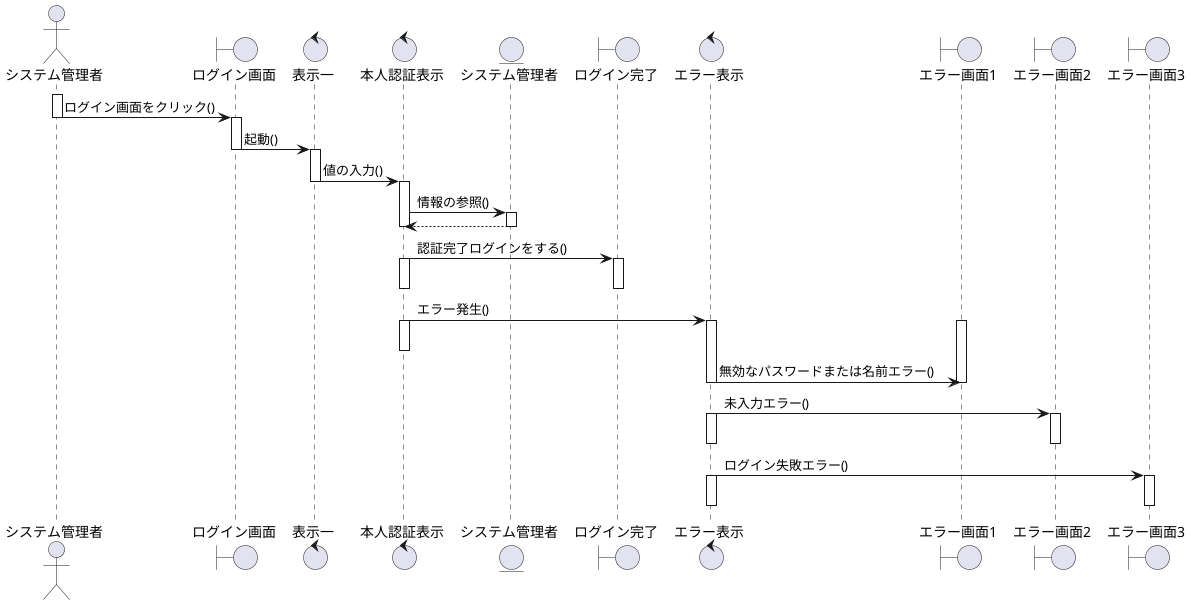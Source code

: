@startuml シーケンス図 ログイン
actor システム管理者
boundary "ログイン画面" as mein
control "表示一" as display1
control "本人認証表示" as certification
entity "システム管理者" as system
boundary "ログイン完了" as completion
control "エラー表示" as error
boundary "エラー画面1" as error1
boundary "エラー画面2" as error2
boundary "エラー画面3" as error3

activate システム管理者
システム管理者 -> mein :ログイン画面をクリック()
deactivate システム管理者
activate mein
mein -> display1 :起動()
deactivate mein
activate display1
display1 -> certification:値の入力()
deactivate display1
activate certification
certification -> system:情報の参照()
activate system
system --> certification
deactivate certification
deactivate system
certification -> completion:認証完了ログインをする()
activate certification
activate completion
deactivate certification
deactivate completion
certification -> error:エラー発生()
activate certification
deactivate certification
activate error
activate error1
error -> error1:無効なパスワードまたは名前エラー()
deactivate error
deactivate error1
error -> error2:未入力エラー()
activate error
activate error2
deactivate error
deactivate error2
error -> error3:ログイン失敗エラー()
activate error
activate error3
deactivate error
deactivate error3
@enduml
@startuml ログインシーケンス図
actor システム管理者
boundary "ログイン画面" as mein
control "表示" as display1
boundary "パス忘れ画面" as pasforget
control "認証表示" as certification
entity "システム管理者" as system
control "エラー表示" as error
boundary "エラー画面1" as error1
control "リンク先送信" as url
boundary "パスワード変更画面" as paschange
control "パスワード変更" as paschangeing
control "表示" as display2

activate システム管理者
システム管理者 -> mein:ログイン画面のクリック()
deactivate システム管理者
activate mein
mein -> display1:起動()
deactivate mein
activate display1
display1 -> pasforget:パスワード変更をクリック()
deactivate display1
activate pasforget
pasforget -> certification:メアドの入力()
deactivate pasforget
activate certification
certification -> system:メアドの比較()
activate system
system --> certification
deactivate certification
deactivate system
certification -> error:エラー発生()
activate certification
activate error
activate error1
error -> error1:エラーの表示()
deactivate error
deactivate certification
deactivate error1
certification -> url:リンクページ()
activate certification
deactivate certification
activate url
url -> paschange:起動()
deactivate url
activate paschange
deactivate paschange
paschange -> paschangeing:変更()
deactivate paschange
activate paschangeing
deactivate paschangeing
activate system
paschangeing -> system:保存()
deactivate system
deactivate paschangeing
activate paschange
paschange -> display2:画面の変更()
deactivate paschange
activate display2
activate mein
display2 -> mein:表示()
deactivate display2
deactivate mein
@enduml
@startuml ログアウトシーケンス図
actor システム管理者
boundary "ログアウト画面" as out
control "ログアウト処理" as process
boundary "ログイン画面" as in
control "エラー表示" as error
boundary "エラー表示画面" as errorscreen

activate システム管理者
システム管理者 -> out:ポップアップの表示()
deactivate システム管理者
activate out
out -> process:起動()
deactivate out
activate process
activate in
process -> in:表示()
deactivate process
deactivate in
process -> error:エラー発生()
activate process
deactivate process
activate error
error -> errorscreen:エラー表示()
deactivate error
activate errorscreen
deactivate errorscreen
@enduml
@startuml シーケンス図登録情報確認
actor システム管理者
boundary "ユーザー情報確認画面" as screenuser
control "情報の取得" as information
entity "ユーザー" as user
control "情報詳細表示" as detail
boundary "ユーザー情報詳細確認画面" as detailuser
control "エラー表示" as error
boundary "ユーザー一覧失敗画面" as erroruser
control "詳細取得失敗表示" as errordetail
boundary "詳細表示失敗画面" as errorscreen
control "ユーザー詳細失敗表示" as userdetail
boundary "ユーザー選択表示失敗画面" as userdisplay

activate システム管理者
システム管理者 -> screenuser:アクセス()
deactivate システム管理者
activate screenuser
screenuser -> information:起動()
deactivate screenuser
activate information
information -> user:情報の取得()
activate user
user --> information
deactivate user
information -> screenuser:表示()
activate screenuser
deactivate screenuser
information -> detail:取得()
activate detail
activate detailuser
detail -> detailuser:表示()
deactivate detail
deactivate detailuser
information -> error:エラー発生()
deactivate information
activate error
activate erroruser
error -> erroruser:エラー発生表示()
deactivate error
deactivate erroruser
activate detail
detail -> errordetail:エラー取得()
deactivate detail
activate errordetail
activate errorscreen
errordetail -> errorscreen:エラー取得表示()
deactivate errordetail
deactivate errorscreen
errordetail -> userdetail:エラー詳細()
activate errordetail
deactivate errordetail
activate userdetail
userdetail -> userdisplay:エラー詳細表示()
deactivate userdetail
activate userdisplay
deactivate userdisplay
@enduml
@startuml シーケンス図登録情報削除
actor システム管理者
boundary "ユーザー情報確認詳細画面" as userdetail
control "情報の取得" as detail
entity "ユーザー" as user
control "ポップアップの表示" as display1
control "エラー表示" as errordisplay
boundary "ポップアップの表示に失敗画面" as display1error
control "情報の取得" as detail1
control "エラー表示" as errordisplay1
boundary "削除失敗画面" as errordelete

activate システム管理者
システム管理者 -> userdetail
deactivate システム管理者
activate userdetail
@enduml
